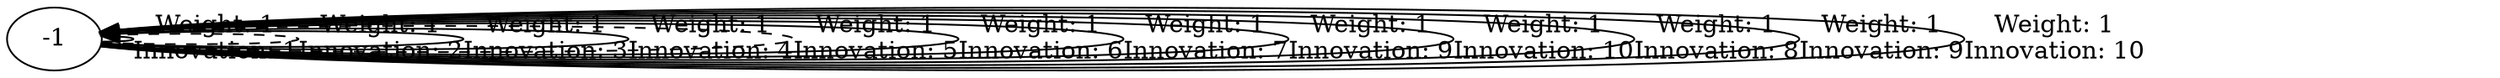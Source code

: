 digraph Genome {
	rankdir=BT;
	-1 -> -1 [label="Weight: 1
Innovation: 1", style=solid];
	-1 -> -1 [label="Weight: 1
Innovation: 2", style=dashed];
	-1 -> -1 [label="Weight: 1
Innovation: 3", style=solid];
	-1 -> -1 [label="Weight: 1
Innovation: 4", style=solid];
	-1 -> -1 [label="Weight: 1
Innovation: 5", style=dashed];
	-1 -> -1 [label="Weight: 1
Innovation: 6", style=solid];
	-1 -> -1 [label="Weight: 1
Innovation: 7", style=solid];
	-1 -> -1 [label="Weight: 1
Innovation: 9", style=solid];
	-1 -> -1 [label="Weight: 1
Innovation: 10", style=solid];
	-1 -> -1 [label="Weight: 1
Innovation: 8", style=solid];
	-1 -> -1 [label="Weight: 1
Innovation: 9", style=solid];
	-1 -> -1 [label="Weight: 1
Innovation: 10", style=solid];
}